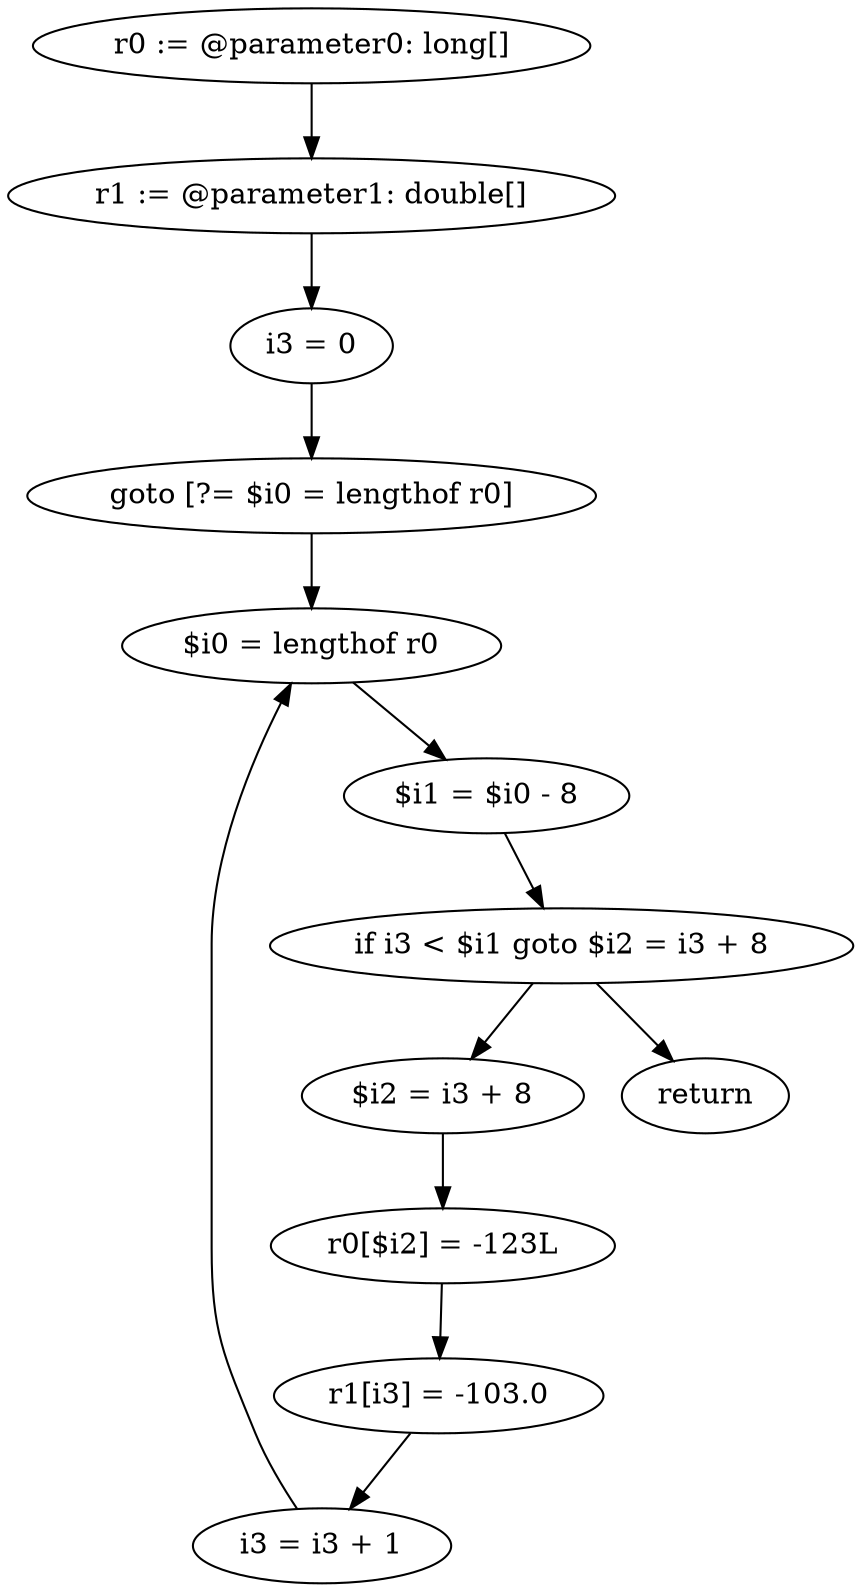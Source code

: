 digraph "unitGraph" {
    "r0 := @parameter0: long[]"
    "r1 := @parameter1: double[]"
    "i3 = 0"
    "goto [?= $i0 = lengthof r0]"
    "$i2 = i3 + 8"
    "r0[$i2] = -123L"
    "r1[i3] = -103.0"
    "i3 = i3 + 1"
    "$i0 = lengthof r0"
    "$i1 = $i0 - 8"
    "if i3 < $i1 goto $i2 = i3 + 8"
    "return"
    "r0 := @parameter0: long[]"->"r1 := @parameter1: double[]";
    "r1 := @parameter1: double[]"->"i3 = 0";
    "i3 = 0"->"goto [?= $i0 = lengthof r0]";
    "goto [?= $i0 = lengthof r0]"->"$i0 = lengthof r0";
    "$i2 = i3 + 8"->"r0[$i2] = -123L";
    "r0[$i2] = -123L"->"r1[i3] = -103.0";
    "r1[i3] = -103.0"->"i3 = i3 + 1";
    "i3 = i3 + 1"->"$i0 = lengthof r0";
    "$i0 = lengthof r0"->"$i1 = $i0 - 8";
    "$i1 = $i0 - 8"->"if i3 < $i1 goto $i2 = i3 + 8";
    "if i3 < $i1 goto $i2 = i3 + 8"->"return";
    "if i3 < $i1 goto $i2 = i3 + 8"->"$i2 = i3 + 8";
}
